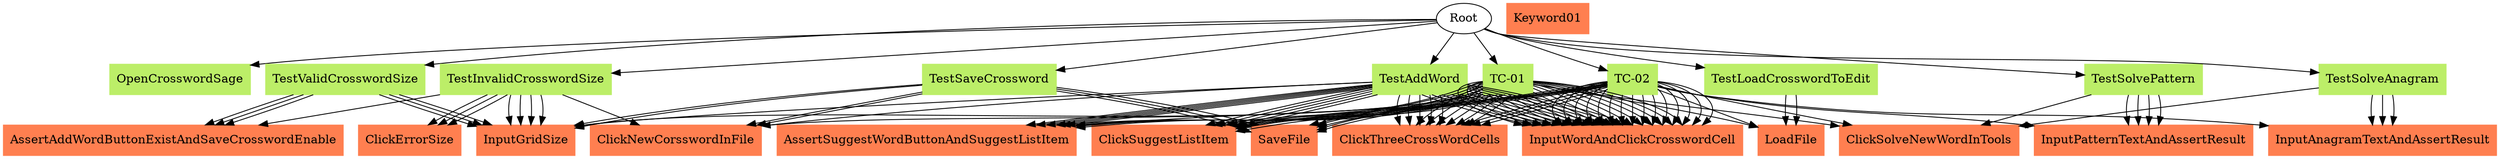 // TC <-> UK
digraph {
	Root
	InputPatternTextAndAssertResult [color=coral shape=box style=filled]
	Keyword01 [color=coral shape=box style=filled]
	InputGridSize [color=coral shape=box style=filled]
	ClickErrorSize [color=coral shape=box style=filled]
	SaveFile [color=coral shape=box style=filled]
	ClickSuggestListItem [color=coral shape=box style=filled]
	ClickThreeCrossWordCells [color=coral shape=box style=filled]
	InputWordAndClickCrosswordCell [color=coral shape=box style=filled]
	InputAnagramTextAndAssertResult [color=coral shape=box style=filled]
	LoadFile [color=coral shape=box style=filled]
	ClickNewCorsswordInFile [color=coral shape=box style=filled]
	AssertAddWordButtonExistAndSaveCrosswordEnable [color=coral shape=box style=filled]
	ClickSolveNewWordInTools [color=coral shape=box style=filled]
	AssertSuggestWordButtonAndSuggestListItem [color=coral shape=box style=filled]
	OpenCrosswordSage [color=darkolivegreen2 shape=box style=filled]
		Root -> OpenCrosswordSage
	TestValidCrosswordSize [color=darkolivegreen2 shape=box style=filled]
		Root -> TestValidCrosswordSize
		TestValidCrosswordSize -> InputGridSize
		TestValidCrosswordSize -> AssertAddWordButtonExistAndSaveCrosswordEnable
		TestValidCrosswordSize -> InputGridSize
		TestValidCrosswordSize -> AssertAddWordButtonExistAndSaveCrosswordEnable
		TestValidCrosswordSize -> InputGridSize
		TestValidCrosswordSize -> AssertAddWordButtonExistAndSaveCrosswordEnable
	TestInvalidCrosswordSize [color=darkolivegreen2 shape=box style=filled]
		Root -> TestInvalidCrosswordSize
		TestInvalidCrosswordSize -> ClickNewCorsswordInFile
		TestInvalidCrosswordSize -> InputGridSize
		TestInvalidCrosswordSize -> ClickErrorSize
		TestInvalidCrosswordSize -> InputGridSize
		TestInvalidCrosswordSize -> ClickErrorSize
		TestInvalidCrosswordSize -> InputGridSize
		TestInvalidCrosswordSize -> ClickErrorSize
		TestInvalidCrosswordSize -> InputGridSize
		TestInvalidCrosswordSize -> AssertAddWordButtonExistAndSaveCrosswordEnable
	TestAddWord [color=darkolivegreen2 shape=box style=filled]
		Root -> TestAddWord
		TestAddWord -> ClickNewCorsswordInFile
		TestAddWord -> InputGridSize
		TestAddWord -> ClickThreeCrossWordCells
		TestAddWord -> InputWordAndClickCrosswordCell
		TestAddWord -> InputWordAndClickCrosswordCell
		TestAddWord -> InputWordAndClickCrosswordCell
		TestAddWord -> InputWordAndClickCrosswordCell
		TestAddWord -> ClickSuggestListItem
		TestAddWord -> AssertSuggestWordButtonAndSuggestListItem
		TestAddWord -> ClickThreeCrossWordCells
		TestAddWord -> InputWordAndClickCrosswordCell
		TestAddWord -> InputWordAndClickCrosswordCell
		TestAddWord -> InputWordAndClickCrosswordCell
		TestAddWord -> ClickSuggestListItem
		TestAddWord -> ClickThreeCrossWordCells
		TestAddWord -> ClickSuggestListItem
		TestAddWord -> AssertSuggestWordButtonAndSuggestListItem
		TestAddWord -> ClickThreeCrossWordCells
		TestAddWord -> InputWordAndClickCrosswordCell
		TestAddWord -> InputWordAndClickCrosswordCell
		TestAddWord -> ClickSuggestListItem
		TestAddWord -> ClickThreeCrossWordCells
		TestAddWord -> InputWordAndClickCrosswordCell
		TestAddWord -> InputWordAndClickCrosswordCell
		TestAddWord -> ClickSuggestListItem
		TestAddWord -> AssertSuggestWordButtonAndSuggestListItem
		TestAddWord -> AssertSuggestWordButtonAndSuggestListItem
		TestAddWord -> AssertSuggestWordButtonAndSuggestListItem
	TestSaveCrossword [color=darkolivegreen2 shape=box style=filled]
		Root -> TestSaveCrossword
		TestSaveCrossword -> ClickNewCorsswordInFile
		TestSaveCrossword -> InputGridSize
		TestSaveCrossword -> SaveFile
		TestSaveCrossword -> SaveFile
		TestSaveCrossword -> ClickNewCorsswordInFile
		TestSaveCrossword -> InputGridSize
		TestSaveCrossword -> SaveFile
	TestLoadCrosswordToEdit [color=darkolivegreen2 shape=box style=filled]
		Root -> TestLoadCrosswordToEdit
		TestLoadCrosswordToEdit -> LoadFile
		TestLoadCrosswordToEdit -> LoadFile
	TestSolvePattern [color=darkolivegreen2 shape=box style=filled]
		Root -> TestSolvePattern
		TestSolvePattern -> ClickSolveNewWordInTools
		TestSolvePattern -> InputPatternTextAndAssertResult
		TestSolvePattern -> InputPatternTextAndAssertResult
		TestSolvePattern -> InputPatternTextAndAssertResult
		TestSolvePattern -> InputPatternTextAndAssertResult
	TestSolveAnagram [color=darkolivegreen2 shape=box style=filled]
		Root -> TestSolveAnagram
		TestSolveAnagram -> ClickSolveNewWordInTools
		TestSolveAnagram -> InputAnagramTextAndAssertResult
		TestSolveAnagram -> InputAnagramTextAndAssertResult
		TestSolveAnagram -> InputAnagramTextAndAssertResult
	"TC-01" [color=darkolivegreen2 shape=box style=filled]
		Root -> "TC-01"
		"TC-01" -> ClickNewCorsswordInFile
		"TC-01" -> InputGridSize
		"TC-01" -> ClickThreeCrossWordCells
		"TC-01" -> InputWordAndClickCrosswordCell
		"TC-01" -> InputWordAndClickCrosswordCell
		"TC-01" -> InputWordAndClickCrosswordCell
		"TC-01" -> InputWordAndClickCrosswordCell
		"TC-01" -> ClickSuggestListItem
		"TC-01" -> ClickThreeCrossWordCells
		"TC-01" -> InputWordAndClickCrosswordCell
		"TC-01" -> InputWordAndClickCrosswordCell
		"TC-01" -> InputWordAndClickCrosswordCell
		"TC-01" -> ClickThreeCrossWordCells
		"TC-01" -> InputWordAndClickCrosswordCell
		"TC-01" -> ClickSuggestListItem
		"TC-01" -> AssertSuggestWordButtonAndSuggestListItem
		"TC-01" -> ClickThreeCrossWordCells
		"TC-01" -> InputWordAndClickCrosswordCell
		"TC-01" -> InputWordAndClickCrosswordCell
		"TC-01" -> InputWordAndClickCrosswordCell
		"TC-01" -> ClickSuggestListItem
		"TC-01" -> AssertSuggestWordButtonAndSuggestListItem
		"TC-01" -> ClickThreeCrossWordCells
		"TC-01" -> InputWordAndClickCrosswordCell
		"TC-01" -> InputWordAndClickCrosswordCell
		"TC-01" -> ClickSuggestListItem
		"TC-01" -> AssertSuggestWordButtonAndSuggestListItem
		"TC-01" -> SaveFile
		"TC-01" -> ClickSolveNewWordInTools
		"TC-01" -> LoadFile
		"TC-01" -> ClickThreeCrossWordCells
		"TC-01" -> InputWordAndClickCrosswordCell
		"TC-01" -> InputWordAndClickCrosswordCell
		"TC-01" -> InputWordAndClickCrosswordCell
		"TC-01" -> InputWordAndClickCrosswordCell
		"TC-01" -> ClickSuggestListItem
		"TC-01" -> AssertSuggestWordButtonAndSuggestListItem
		"TC-01" -> SaveFile
	"TC-02" [color=darkolivegreen2 shape=box style=filled]
		Root -> "TC-02"
		"TC-02" -> ClickSolveNewWordInTools
		"TC-02" -> InputAnagramTextAndAssertResult
		"TC-02" -> InputPatternTextAndAssertResult
		"TC-02" -> LoadFile
		"TC-02" -> ClickThreeCrossWordCells
		"TC-02" -> InputWordAndClickCrosswordCell
		"TC-02" -> InputWordAndClickCrosswordCell
		"TC-02" -> InputWordAndClickCrosswordCell
		"TC-02" -> InputWordAndClickCrosswordCell
		"TC-02" -> ClickSuggestListItem
		"TC-02" -> ClickThreeCrossWordCells
		"TC-02" -> InputWordAndClickCrosswordCell
		"TC-02" -> InputWordAndClickCrosswordCell
		"TC-02" -> InputWordAndClickCrosswordCell
		"TC-02" -> InputWordAndClickCrosswordCell
		"TC-02" -> InputWordAndClickCrosswordCell
		"TC-02" -> SaveFile
		"TC-02" -> InputWordAndClickCrosswordCell
		"TC-02" -> InputWordAndClickCrosswordCell
		"TC-02" -> InputWordAndClickCrosswordCell
		"TC-02" -> ClickSuggestListItem
		"TC-02" -> AssertSuggestWordButtonAndSuggestListItem
		"TC-02" -> SaveFile
		"TC-02" -> ClickThreeCrossWordCells
		"TC-02" -> InputWordAndClickCrosswordCell
		"TC-02" -> InputWordAndClickCrosswordCell
		"TC-02" -> InputWordAndClickCrosswordCell
		"TC-02" -> SaveFile
}